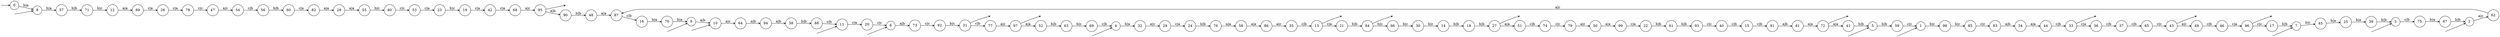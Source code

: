 digraph
{
  vcsn_context = "lat<letterset<char_letters(abc)>, letterset<char_letters(abc)>>, b"
  rankdir = LR
  edge [arrowhead = vee, arrowsize = .6]
  {
    node [shape = point, width = 0]
    I0
    I1
    I2
    I3
    I4
    I5
    I6
    I7
    I8
    I9
    I10
    I11
    F13
    F27
    F31
    F33
    F43
    F72
    F84
    F95
    F96
    F97
  }
  {
    node [shape = circle, style = rounded, width = 0.5]
    0
    1
    2
    3
    4
    5
    6
    7
    8
    9
    10
    11
    12
    13
    14
    15
    16
    17
    18
    19
    20
    21
    22
    23
    24
    25
    26
    27
    28
    29
    30
    31
    32
    33
    34
    35
    36
    37
    38
    39
    40
    41
    42
    43
    44
    45
    46
    47
    48
    49
    50
    51
    52
    53
    54
    55
    56
    57
    58
    59
    60
    61
    62
    63
    64
    65
    66
    67
    68
    69
    70
    71
    72
    73
    74
    75
    76
    77
    78
    79
    80
    81
    82
    83
    84
    85
    86
    87
    88
    89
    90
    91
    92
    93
    94
    95
    96
    97
    98
    99
  }
  I0 -> 0
  I1 -> 1
  I2 -> 2
  I3 -> 3
  I4 -> 4
  I5 -> 5
  I6 -> 6
  I7 -> 7
  I8 -> 8
  I9 -> 9
  I10 -> 10
  I11 -> 11
  0 -> 8 [label = "b|a"]
  1 -> 98 [label = "b|c"]
  2 -> 62 [label = "a|c"]
  3 -> 75 [label = "c|b"]
  4 -> 32 [label = "b|a"]
  5 -> 59 [label = "b|b"]
  6 -> 73 [label = "a|b"]
  7 -> 45 [label = "b|c"]
  8 -> 57 [label = "b|a"]
  9 -> 10 [label = "a|b"]
  10 -> 64 [label = "a|c"]
  11 -> 20 [label = "c|a"]
  12 -> 89 [label = "a|a"]
  13 -> F13
  13 -> 21 [label = "c|a"]
  14 -> 18 [label = "b|b"]
  15 -> 91 [label = "c|b"]
  16 -> 70 [label = "b|a"]
  17 -> 7 [label = "b|b"]
  18 -> 27 [label = "b|b"]
  19 -> 42 [label = "c|a"]
  20 -> 6 [label = "c|c"]
  21 -> 84 [label = "b|b"]
  22 -> 61 [label = "b|b"]
  23 -> 19 [label = "b|c"]
  24 -> 76 [label = "b|b"]
  25 -> 39 [label = "b|a"]
  26 -> 78 [label = "c|a"]
  27 -> F27
  27 -> 51 [label = "a|a"]
  28 -> 55 [label = "a|a"]
  29 -> 24 [label = "c|a"]
  30 -> 14 [label = "b|c"]
  31 -> F31
  31 -> 77 [label = "c|b"]
  32 -> 29 [label = "a|c"]
  33 -> F33
  33 -> 36 [label = "c|a"]
  34 -> 44 [label = "a|a"]
  35 -> 13 [label = "c|b"]
  36 -> 37 [label = "c|b"]
  37 -> 65 [label = "c|b"]
  38 -> 88 [label = "b|b"]
  39 -> 3 [label = "b|b"]
  40 -> 15 [label = "c|b"]
  41 -> 5 [label = "b|b"]
  42 -> 68 [label = "c|a"]
  43 -> F43
  43 -> 49 [label = "a|c"]
  44 -> 33 [label = "c|b"]
  45 -> 25 [label = "b|a"]
  46 -> 96 [label = "c|a"]
  47 -> 54 [label = "a|c"]
  48 -> 87 [label = "a|a"]
  49 -> 46 [label = "c|b"]
  50 -> 99 [label = "a|a"]
  51 -> 74 [label = "c|b"]
  52 -> 63 [label = "b|b"]
  53 -> 23 [label = "c|a"]
  54 -> 56 [label = "c|b"]
  55 -> 80 [label = "b|c"]
  56 -> 60 [label = "b|b"]
  57 -> 71 [label = "b|b"]
  58 -> 86 [label = "a|a"]
  59 -> 1 [label = "c|c"]
  60 -> 82 [label = "c|a"]
  61 -> 93 [label = "b|b"]
  62 -> 87 [label = "a|c"]
  63 -> 69 [label = "b|c"]
  64 -> 94 [label = "a|b"]
  65 -> 43 [label = "c|c"]
  66 -> 30 [label = "b|c"]
  67 -> 2 [label = "b|b"]
  68 -> 95 [label = "a|c"]
  69 -> 4 [label = "c|b"]
  70 -> 9 [label = "b|a"]
  71 -> 12 [label = "b|c"]
  72 -> F72
  72 -> 41 [label = "a|a"]
  73 -> 92 [label = "c|c"]
  74 -> 79 [label = "c|c"]
  75 -> 67 [label = "b|a"]
  76 -> 58 [label = "a|a"]
  77 -> 97 [label = "a|c"]
  78 -> 47 [label = "c|c"]
  79 -> 50 [label = "a|c"]
  80 -> 53 [label = "c|c"]
  81 -> 72 [label = "a|a"]
  82 -> 28 [label = "a|a"]
  83 -> 34 [label = "a|b"]
  84 -> F84
  84 -> 66 [label = "b|c"]
  85 -> 83 [label = "c|c"]
  86 -> 35 [label = "a|c"]
  87 -> 16 [label = "c|b"]
  88 -> 11 [label = "c|b"]
  89 -> 26 [label = "c|a"]
  90 -> 48 [label = "b|b"]
  91 -> 81 [label = "a|b"]
  92 -> 31 [label = "b|c"]
  93 -> 40 [label = "c|c"]
  94 -> 38 [label = "a|b"]
  95 -> F95
  95 -> 90 [label = "a|b"]
  96 -> F96
  96 -> 17 [label = "c|c"]
  97 -> F97
  97 -> 52 [label = "a|a"]
  98 -> 85 [label = "b|c"]
  99 -> 22 [label = "c|a"]
}